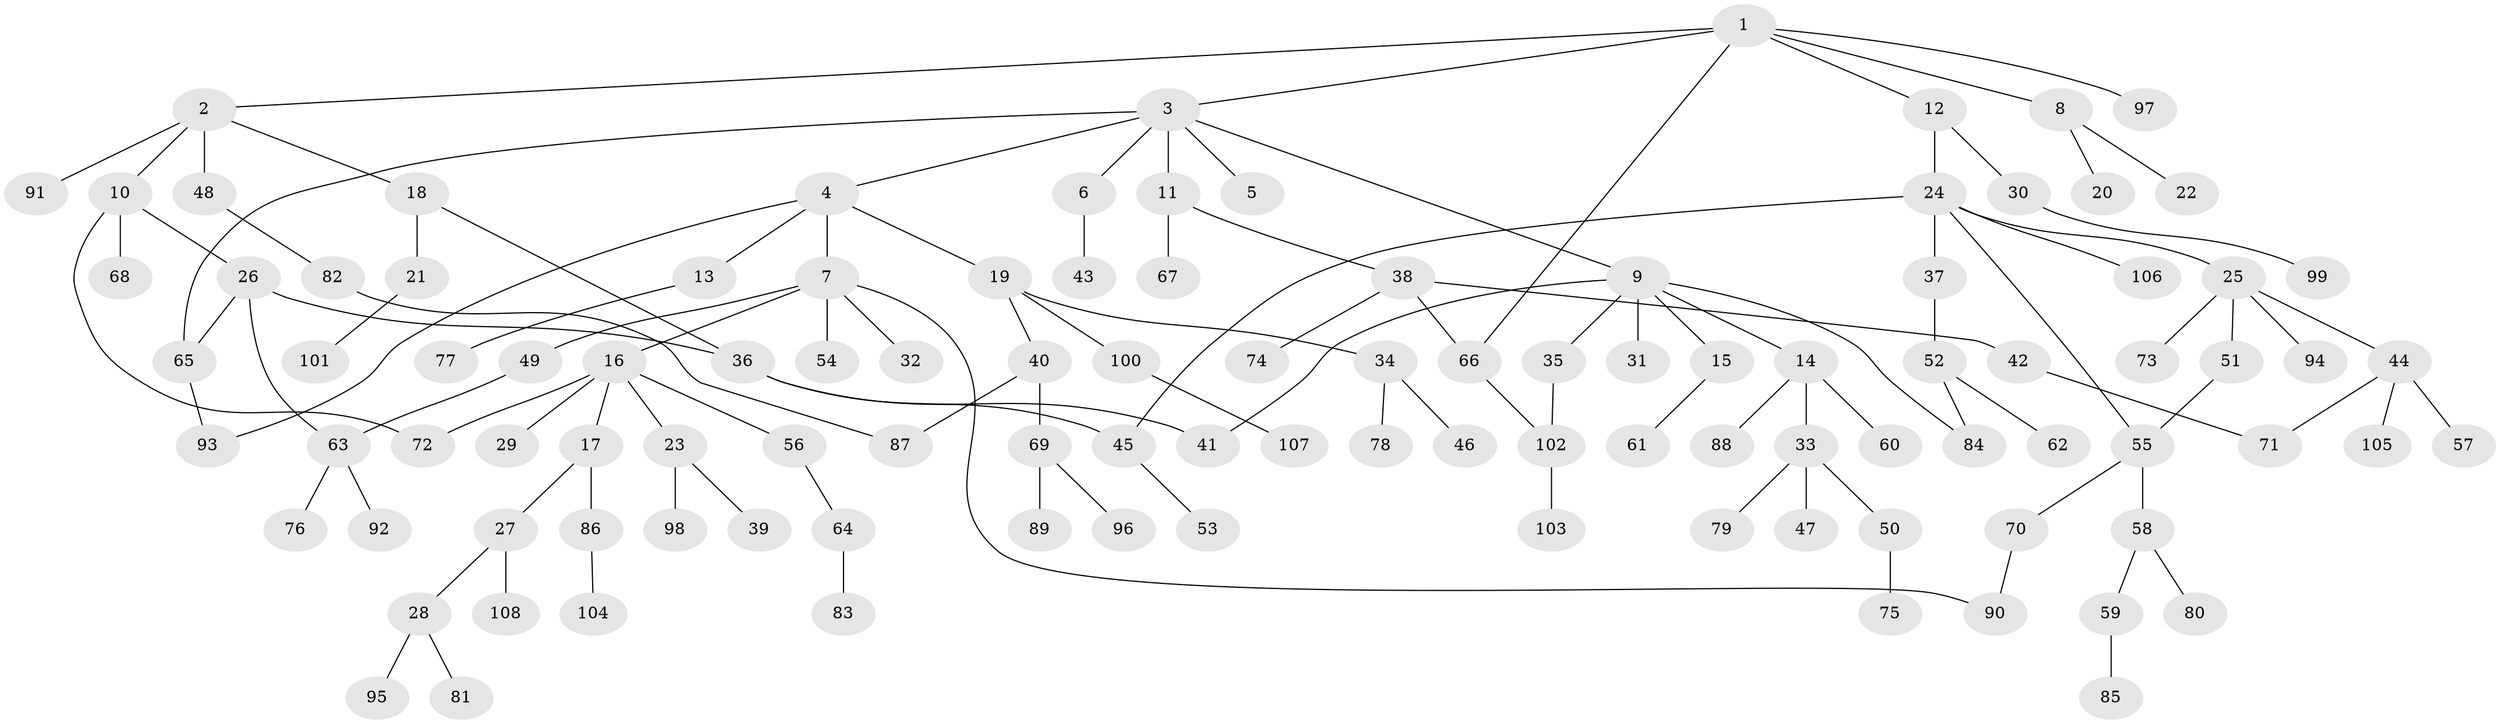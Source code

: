 // coarse degree distribution, {5: 0.06578947368421052, 4: 0.07894736842105263, 6: 0.02631578947368421, 1: 0.3026315789473684, 3: 0.18421052631578946, 2: 0.34210526315789475}
// Generated by graph-tools (version 1.1) at 2025/49/03/04/25 22:49:03]
// undirected, 108 vertices, 121 edges
graph export_dot {
  node [color=gray90,style=filled];
  1;
  2;
  3;
  4;
  5;
  6;
  7;
  8;
  9;
  10;
  11;
  12;
  13;
  14;
  15;
  16;
  17;
  18;
  19;
  20;
  21;
  22;
  23;
  24;
  25;
  26;
  27;
  28;
  29;
  30;
  31;
  32;
  33;
  34;
  35;
  36;
  37;
  38;
  39;
  40;
  41;
  42;
  43;
  44;
  45;
  46;
  47;
  48;
  49;
  50;
  51;
  52;
  53;
  54;
  55;
  56;
  57;
  58;
  59;
  60;
  61;
  62;
  63;
  64;
  65;
  66;
  67;
  68;
  69;
  70;
  71;
  72;
  73;
  74;
  75;
  76;
  77;
  78;
  79;
  80;
  81;
  82;
  83;
  84;
  85;
  86;
  87;
  88;
  89;
  90;
  91;
  92;
  93;
  94;
  95;
  96;
  97;
  98;
  99;
  100;
  101;
  102;
  103;
  104;
  105;
  106;
  107;
  108;
  1 -- 2;
  1 -- 3;
  1 -- 8;
  1 -- 12;
  1 -- 66;
  1 -- 97;
  2 -- 10;
  2 -- 18;
  2 -- 48;
  2 -- 91;
  3 -- 4;
  3 -- 5;
  3 -- 6;
  3 -- 9;
  3 -- 11;
  3 -- 65;
  4 -- 7;
  4 -- 13;
  4 -- 19;
  4 -- 93;
  6 -- 43;
  7 -- 16;
  7 -- 32;
  7 -- 49;
  7 -- 54;
  7 -- 90;
  8 -- 20;
  8 -- 22;
  9 -- 14;
  9 -- 15;
  9 -- 31;
  9 -- 35;
  9 -- 41;
  9 -- 84;
  10 -- 26;
  10 -- 68;
  10 -- 72;
  11 -- 38;
  11 -- 67;
  12 -- 24;
  12 -- 30;
  13 -- 77;
  14 -- 33;
  14 -- 60;
  14 -- 88;
  15 -- 61;
  16 -- 17;
  16 -- 23;
  16 -- 29;
  16 -- 56;
  16 -- 72;
  17 -- 27;
  17 -- 86;
  18 -- 21;
  18 -- 36;
  19 -- 34;
  19 -- 40;
  19 -- 100;
  21 -- 101;
  23 -- 39;
  23 -- 98;
  24 -- 25;
  24 -- 37;
  24 -- 45;
  24 -- 55;
  24 -- 106;
  25 -- 44;
  25 -- 51;
  25 -- 73;
  25 -- 94;
  26 -- 36;
  26 -- 65;
  26 -- 63;
  27 -- 28;
  27 -- 108;
  28 -- 81;
  28 -- 95;
  30 -- 99;
  33 -- 47;
  33 -- 50;
  33 -- 79;
  34 -- 46;
  34 -- 78;
  35 -- 102;
  36 -- 41;
  36 -- 45;
  37 -- 52;
  38 -- 42;
  38 -- 74;
  38 -- 66;
  40 -- 69;
  40 -- 87;
  42 -- 71;
  44 -- 57;
  44 -- 105;
  44 -- 71;
  45 -- 53;
  48 -- 82;
  49 -- 63;
  50 -- 75;
  51 -- 55;
  52 -- 62;
  52 -- 84;
  55 -- 58;
  55 -- 70;
  56 -- 64;
  58 -- 59;
  58 -- 80;
  59 -- 85;
  63 -- 76;
  63 -- 92;
  64 -- 83;
  65 -- 93;
  66 -- 102;
  69 -- 89;
  69 -- 96;
  70 -- 90;
  82 -- 87;
  86 -- 104;
  100 -- 107;
  102 -- 103;
}
